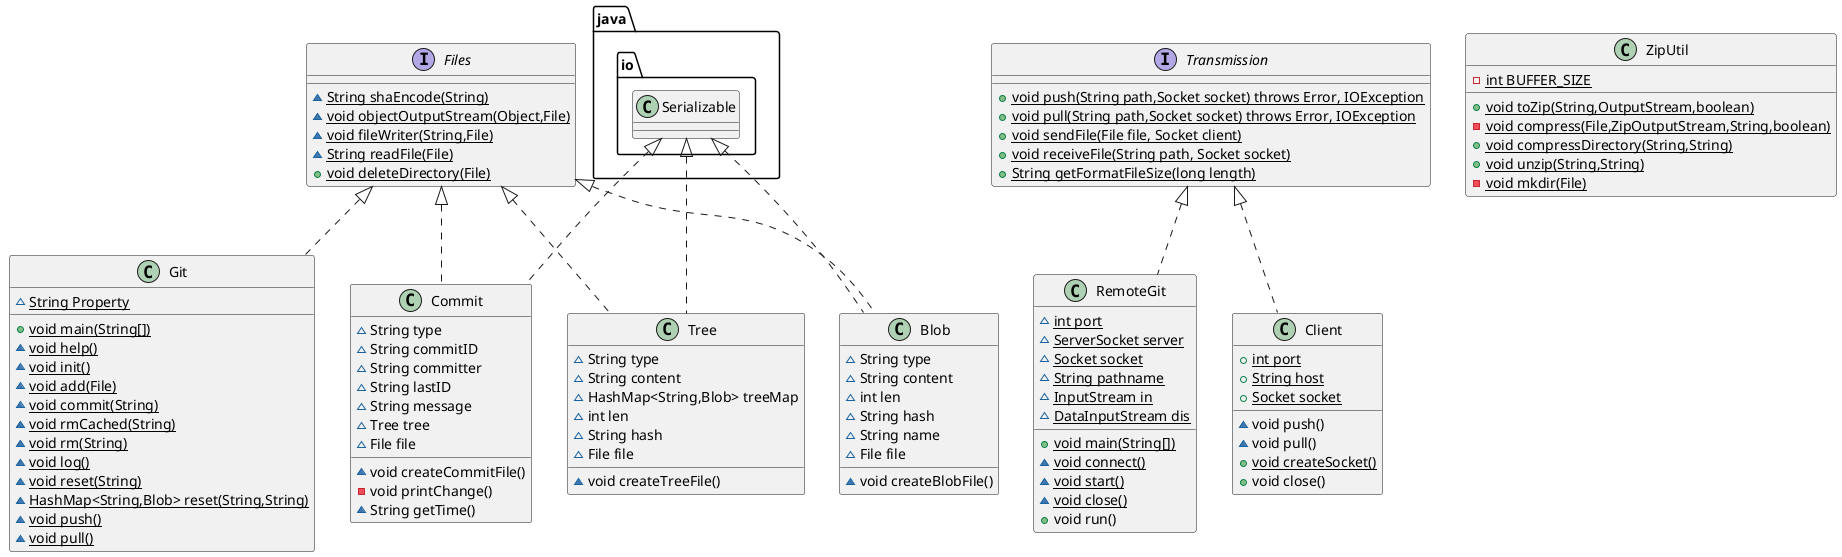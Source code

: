 @startuml
class Git {
~ {static} String Property
+ {static} void main(String[])
~ {static} void help()
~ {static} void init()
~ {static} void add(File)
~ {static} void commit(String)
~ {static} void rmCached(String)
~ {static} void rm(String)
~ {static} void log()
~ {static} void reset(String)
~ {static} HashMap<String,Blob> reset(String,String)
~ {static} void push()
~ {static} void pull()
}


interface Files {
~ {static} String shaEncode(String)
~ {static} void objectOutputStream(Object,File)
~ {static} void fileWriter(String,File)
~ {static} String readFile(File)
+ {static} void deleteDirectory(File)
}

Files <|.. Git

class Blob {
~ String type
~ String content
~ int len
~ String hash
~ String name
~ File file
~ void createBlobFile()
}


java.io.Serializable <|.. Blob
Files <|.. Blob
class Commit {
~ String type
~ String commitID
~ String committer
~ String lastID
~ String message
~ Tree tree
~ File file
~ void createCommitFile()
- void printChange()
~ String getTime()
}


Serializable <|.. Commit
Files <|.. Commit

class RemoteGit {
~ {static} int port
~ {static} ServerSocket server
~ {static} Socket socket
~ {static} String pathname
~ {static} InputStream in
~ {static} DataInputStream dis
+ {static} void main(String[])
~ {static} void connect()
~ {static} void start()
~ {static} void close()
+ void run()
}
class Tree {
~ String type
~ String content
~ HashMap<String,Blob> treeMap
~ int len
~ String hash
~ File file
~ void createTreeFile()
}


Serializable <|.. Tree
Files <|.. Tree
class ZipUtil {
- {static} int BUFFER_SIZE
+ {static} void toZip(String,OutputStream,boolean)
- {static} void compress(File,ZipOutputStream,String,boolean)
+ {static} void compressDirectory(String,String)
+ {static} void unzip(String,String)
- {static} void mkdir(File)
}
interface Transmission {
+{static} void push(String path,Socket socket) throws Error, IOException
+{static} void pull(String path,Socket socket) throws Error, IOException
+{static} void sendFile(File file, Socket client)
+{static} void receiveFile(String path, Socket socket)
+{static} String getFormatFileSize(long length)
}
class Client {
+ {static} int port
+ {static} String host
+ {static} Socket socket
~ void push()
~ void pull()
+ {static} void createSocket()
+ void close()
}

Transmission <|.. Client
Transmission <|.. RemoteGit
@enduml

